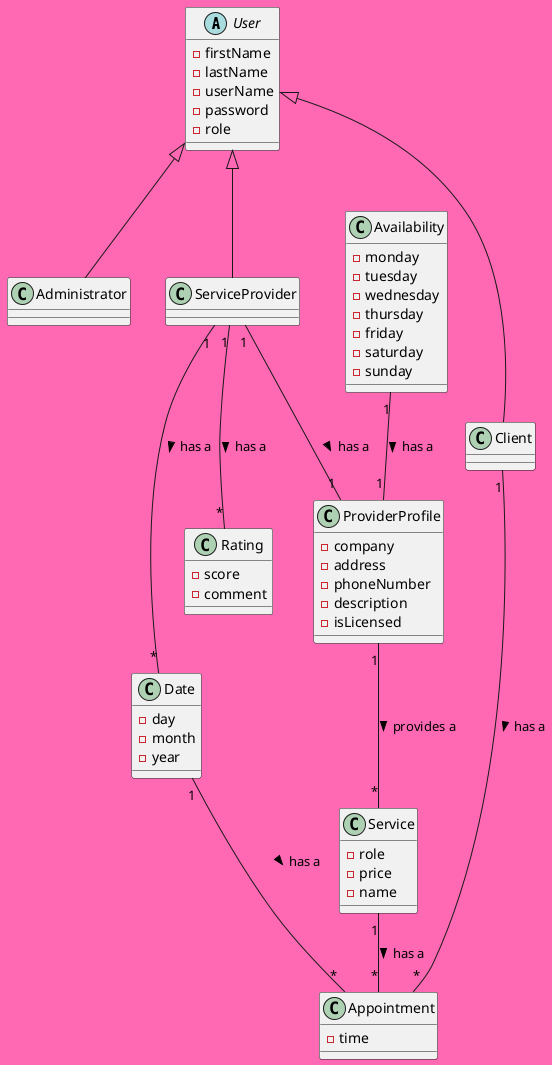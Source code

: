 ```plantuml
@startuml
skinparam backgroundColor HotPink

    abstract class User{
        -firstName
        -lastName
        -userName
        -password
        -role
    }

    class Administrator extends User{

    }

    class ServiceProvider extends User{

    }
    class Client extends User{

    }
    class Rating {
      -score
      -comment
    }

    class Service{
      -role
      -price
      -name
    }

    class ProviderProfile{
      -company
      -address
      -phoneNumber
      -description
      -isLicensed
    }

    class Availability {
      -monday
      -tuesday
      -wednesday
      -thursday
      -friday
      -saturday
      -sunday
    }

    class Date {
      -day
      -month
      -year
    }

    class Appointment {
      -time
    }


    Client "1" -- "*" Appointment: > has a
    Service "1" -- "*" Appointment: > has a
    ServiceProvider "1" -- "1" ProviderProfile: > has a
    ServiceProvider "1" -- "*" Rating: > has a
    ServiceProvider "1" -- "*" Date: > has a
    Date "1" -- "*" Appointment: > has a
    ProviderProfile "1" -- "*" Service: > provides a
    Availability "1" -- "1" ProviderProfile: > has a
@enduml
```
